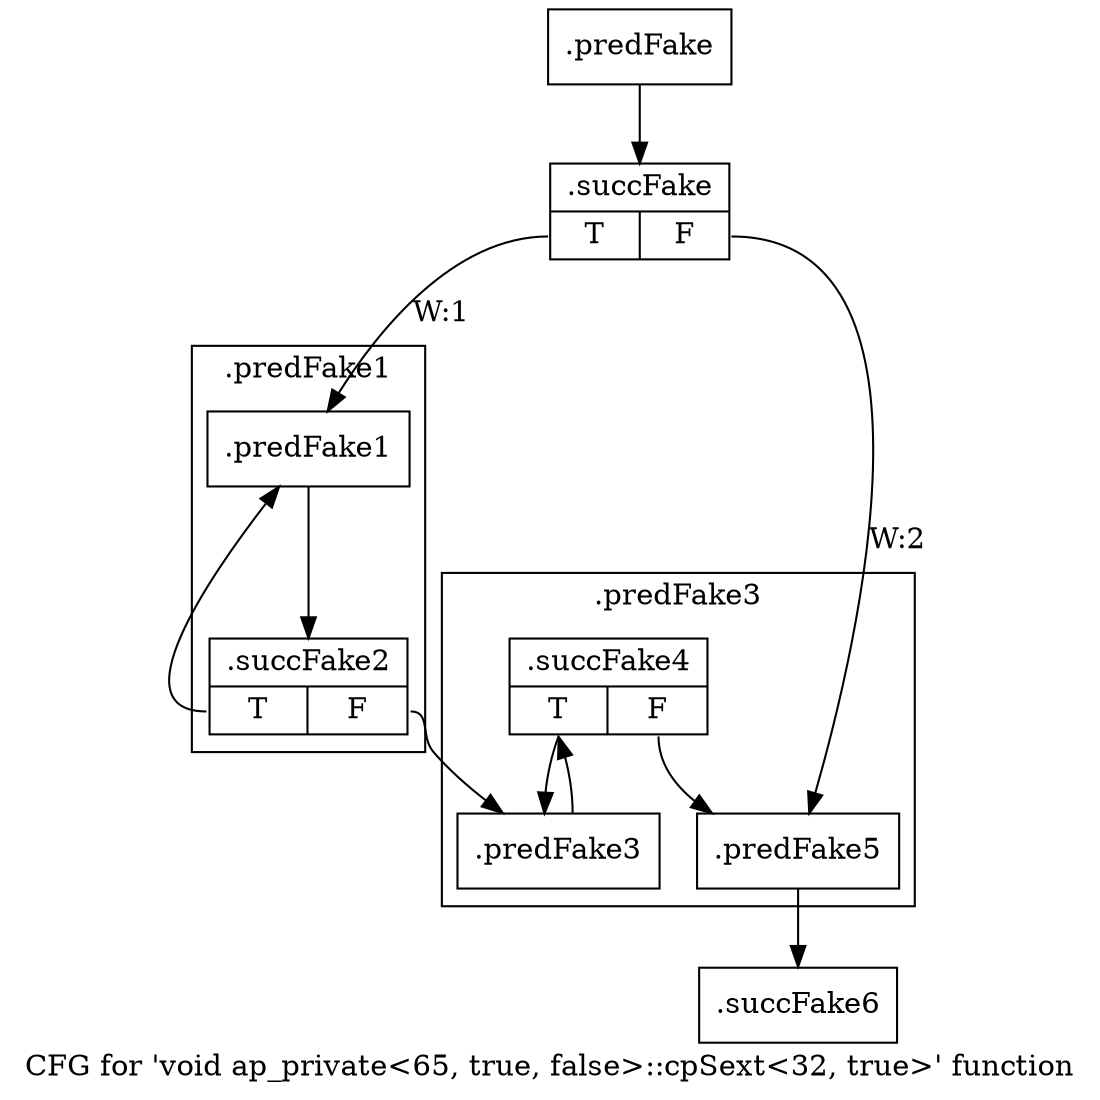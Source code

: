 digraph "CFG for 'void ap_private\<65, true, false\>::cpSext\<32, true\>' function" {
	label="CFG for 'void ap_private\<65, true, false\>::cpSext\<32, true\>' function";

	Node0x5f7c160 [shape=record,filename="",linenumber="",label="{.predFake}"];
	Node0x5f7c160 -> Node0x630bd00[ callList="" memoryops="" filename="/mnt/xilinx/Vitis_HLS/2021.2/include/etc/ap_private.h" execusionnum="1"];
	Node0x630bd00 [shape=record,filename="/mnt/xilinx/Vitis_HLS/2021.2/include/etc/ap_private.h",linenumber="5456",label="{.succFake|{<s0>T|<s1>F}}"];
	Node0x630bd00:s0 -> Node0x5f7cd00[label="W:1" callList="" memoryops="" filename="/mnt/xilinx/Vitis_HLS/2021.2/include/etc/ap_private.h" execusionnum="0"];
	Node0x630bd00:s1 -> Node0x5f7cf80[label="W:2" callList="" memoryops="" filename="/mnt/xilinx/Vitis_HLS/2021.2/include/etc/ap_private.h" execusionnum="1"];
	Node0x5f7cf80 [shape=record,filename="/mnt/xilinx/Vitis_HLS/2021.2/include/etc/ap_private.h",linenumber="5484",label="{.predFake5}"];
	Node0x5f7cf80 -> Node0x630c1e0[ callList="" memoryops="" filename="/mnt/xilinx/Vitis_HLS/2021.2/include/etc/ap_private.h" execusionnum="0"];
	Node0x630c1e0 [shape=record,filename="/mnt/xilinx/Vitis_HLS/2021.2/include/etc/ap_private.h",linenumber="5484",label="{.succFake6}"];
subgraph cluster_0 {
	label=".predFake3";
	tripcount="0";
	invocationtime="-1";

	Node0x5f7ce40 [shape=record,filename="/mnt/xilinx/Vitis_HLS/2021.2/include/etc/ap_private.h",linenumber="5480",label="{.predFake3}"];
	Node0x5f7ce40 -> Node0x630c020[ callList="" memoryops="" filename="/mnt/xilinx/Vitis_HLS/2021.2/include/etc/ap_private.h" execusionnum="0"];
	Node0x630c020 [shape=record,filename="/mnt/xilinx/Vitis_HLS/2021.2/include/etc/ap_private.h",linenumber="5480",label="{.succFake4|{<s0>T|<s1>F}}"];
	Node0x630c020:s0 -> Node0x5f7ce40[ callList="" memoryops="" filename="/mnt/xilinx/Vitis_HLS/2021.2/include/etc/ap_private.h" execusionnum="0"];
	Node0x630c020:s1 -> Node0x5f7cf80[ callList="" memoryops="" filename="/mnt/xilinx/Vitis_HLS/2021.2/include/etc/ap_private.h" execusionnum="0"];
}
subgraph cluster_1 {
	label=".predFake1";
	tripcount="0";
	invocationtime="1";

	Node0x5f7cd00 [shape=record,filename="/mnt/xilinx/Vitis_HLS/2021.2/include/etc/ap_private.h",linenumber="5478",label="{.predFake1}"];
	Node0x5f7cd00 -> Node0x630be60[ callList="" memoryops="" filename="/mnt/xilinx/Vitis_HLS/2021.2/include/etc/ap_private.h" execusionnum="0"];
	Node0x630be60 [shape=record,filename="/mnt/xilinx/Vitis_HLS/2021.2/include/etc/ap_private.h",linenumber="5478",label="{.succFake2|{<s0>T|<s1>F}}"];
	Node0x630be60:s0 -> Node0x5f7cd00[ callList="" memoryops="" filename="/mnt/xilinx/Vitis_HLS/2021.2/include/etc/ap_private.h" execusionnum="0"];
	Node0x630be60:s1 -> Node0x5f7ce40[ callList="" memoryops="" filename="/mnt/xilinx/Vitis_HLS/2021.2/include/etc/ap_private.h" execusionnum="0"];
}
}
